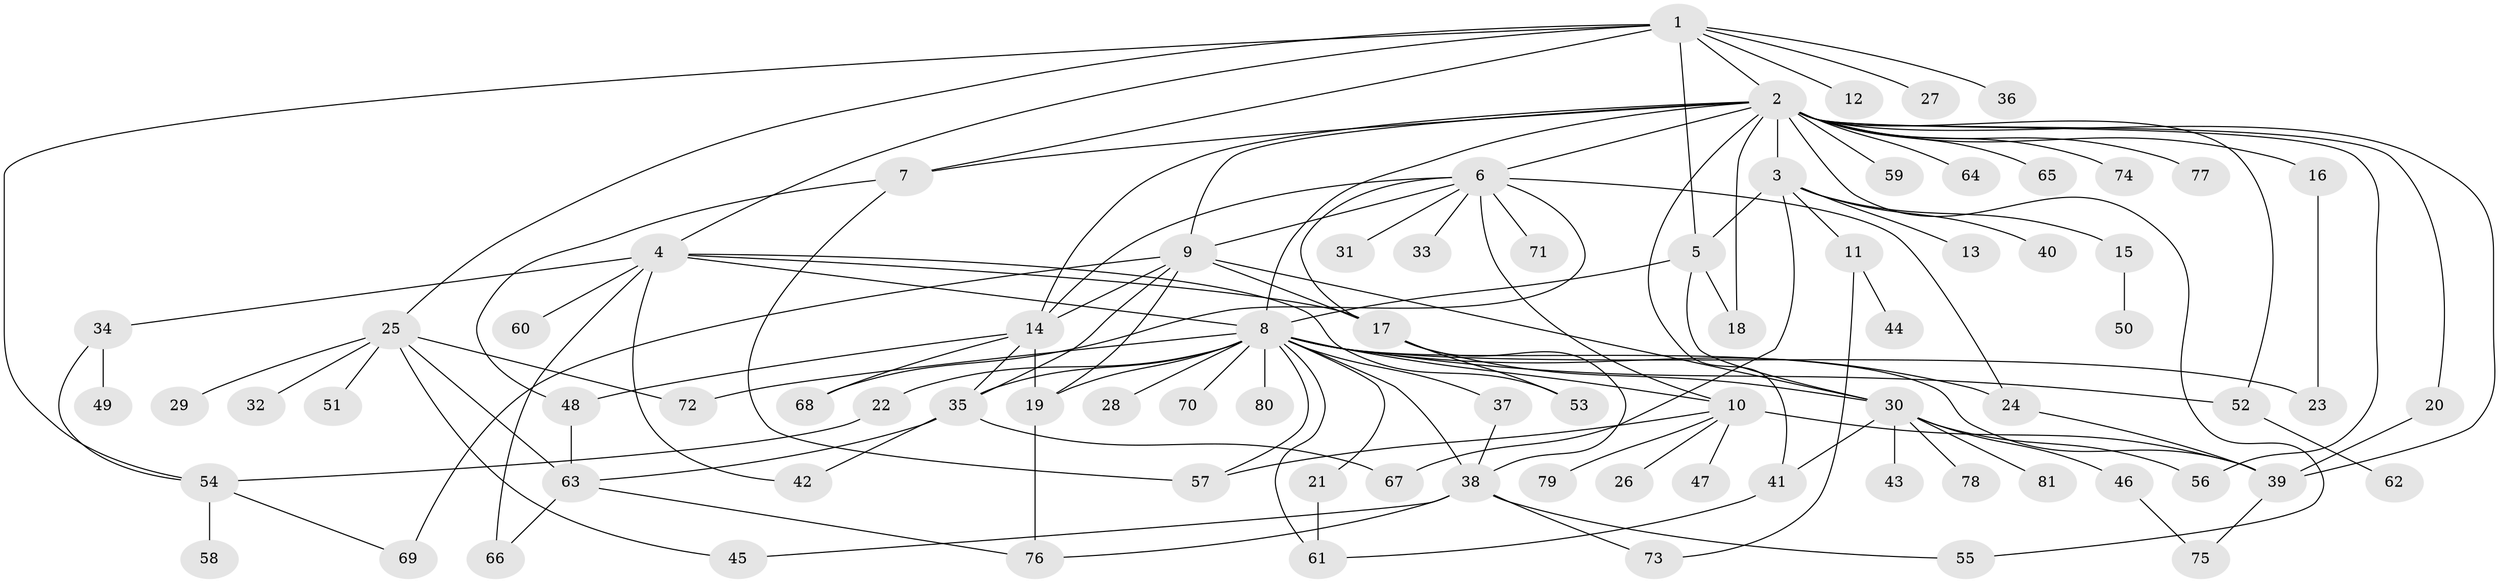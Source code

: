 // original degree distribution, {10: 0.007462686567164179, 21: 0.014925373134328358, 8: 0.03731343283582089, 2: 0.1865671641791045, 9: 0.014925373134328358, 5: 0.022388059701492536, 16: 0.007462686567164179, 4: 0.05223880597014925, 1: 0.48507462686567165, 3: 0.1417910447761194, 6: 0.022388059701492536, 11: 0.007462686567164179}
// Generated by graph-tools (version 1.1) at 2025/50/03/04/25 22:50:41]
// undirected, 81 vertices, 130 edges
graph export_dot {
  node [color=gray90,style=filled];
  1;
  2;
  3;
  4;
  5;
  6;
  7;
  8;
  9;
  10;
  11;
  12;
  13;
  14;
  15;
  16;
  17;
  18;
  19;
  20;
  21;
  22;
  23;
  24;
  25;
  26;
  27;
  28;
  29;
  30;
  31;
  32;
  33;
  34;
  35;
  36;
  37;
  38;
  39;
  40;
  41;
  42;
  43;
  44;
  45;
  46;
  47;
  48;
  49;
  50;
  51;
  52;
  53;
  54;
  55;
  56;
  57;
  58;
  59;
  60;
  61;
  62;
  63;
  64;
  65;
  66;
  67;
  68;
  69;
  70;
  71;
  72;
  73;
  74;
  75;
  76;
  77;
  78;
  79;
  80;
  81;
  1 -- 2 [weight=1.0];
  1 -- 4 [weight=1.0];
  1 -- 5 [weight=1.0];
  1 -- 7 [weight=1.0];
  1 -- 12 [weight=1.0];
  1 -- 25 [weight=1.0];
  1 -- 27 [weight=1.0];
  1 -- 36 [weight=1.0];
  1 -- 54 [weight=1.0];
  2 -- 3 [weight=1.0];
  2 -- 6 [weight=1.0];
  2 -- 7 [weight=1.0];
  2 -- 8 [weight=1.0];
  2 -- 9 [weight=1.0];
  2 -- 14 [weight=1.0];
  2 -- 16 [weight=1.0];
  2 -- 18 [weight=1.0];
  2 -- 20 [weight=1.0];
  2 -- 39 [weight=1.0];
  2 -- 41 [weight=1.0];
  2 -- 52 [weight=1.0];
  2 -- 55 [weight=1.0];
  2 -- 56 [weight=1.0];
  2 -- 59 [weight=1.0];
  2 -- 64 [weight=1.0];
  2 -- 65 [weight=1.0];
  2 -- 74 [weight=1.0];
  2 -- 77 [weight=1.0];
  3 -- 5 [weight=1.0];
  3 -- 11 [weight=1.0];
  3 -- 13 [weight=1.0];
  3 -- 15 [weight=1.0];
  3 -- 40 [weight=1.0];
  3 -- 67 [weight=1.0];
  4 -- 8 [weight=1.0];
  4 -- 17 [weight=1.0];
  4 -- 34 [weight=1.0];
  4 -- 42 [weight=1.0];
  4 -- 53 [weight=1.0];
  4 -- 60 [weight=1.0];
  4 -- 66 [weight=1.0];
  5 -- 8 [weight=1.0];
  5 -- 18 [weight=4.0];
  5 -- 30 [weight=1.0];
  6 -- 9 [weight=1.0];
  6 -- 10 [weight=2.0];
  6 -- 14 [weight=1.0];
  6 -- 17 [weight=1.0];
  6 -- 24 [weight=1.0];
  6 -- 31 [weight=1.0];
  6 -- 33 [weight=1.0];
  6 -- 68 [weight=1.0];
  6 -- 71 [weight=1.0];
  7 -- 48 [weight=1.0];
  7 -- 57 [weight=1.0];
  8 -- 10 [weight=1.0];
  8 -- 19 [weight=1.0];
  8 -- 21 [weight=1.0];
  8 -- 22 [weight=1.0];
  8 -- 23 [weight=1.0];
  8 -- 24 [weight=1.0];
  8 -- 28 [weight=1.0];
  8 -- 35 [weight=1.0];
  8 -- 37 [weight=1.0];
  8 -- 38 [weight=1.0];
  8 -- 39 [weight=1.0];
  8 -- 52 [weight=1.0];
  8 -- 57 [weight=1.0];
  8 -- 61 [weight=1.0];
  8 -- 70 [weight=1.0];
  8 -- 72 [weight=1.0];
  8 -- 80 [weight=1.0];
  9 -- 14 [weight=1.0];
  9 -- 17 [weight=8.0];
  9 -- 19 [weight=1.0];
  9 -- 30 [weight=1.0];
  9 -- 35 [weight=1.0];
  9 -- 69 [weight=1.0];
  10 -- 26 [weight=1.0];
  10 -- 39 [weight=1.0];
  10 -- 47 [weight=1.0];
  10 -- 57 [weight=1.0];
  10 -- 79 [weight=1.0];
  11 -- 44 [weight=1.0];
  11 -- 73 [weight=1.0];
  14 -- 19 [weight=1.0];
  14 -- 35 [weight=1.0];
  14 -- 48 [weight=1.0];
  14 -- 68 [weight=1.0];
  15 -- 50 [weight=1.0];
  16 -- 23 [weight=1.0];
  17 -- 30 [weight=2.0];
  17 -- 38 [weight=1.0];
  17 -- 53 [weight=1.0];
  19 -- 76 [weight=1.0];
  20 -- 39 [weight=2.0];
  21 -- 61 [weight=1.0];
  22 -- 54 [weight=1.0];
  24 -- 39 [weight=1.0];
  25 -- 29 [weight=1.0];
  25 -- 32 [weight=1.0];
  25 -- 45 [weight=1.0];
  25 -- 51 [weight=1.0];
  25 -- 63 [weight=1.0];
  25 -- 72 [weight=1.0];
  30 -- 41 [weight=1.0];
  30 -- 43 [weight=1.0];
  30 -- 46 [weight=1.0];
  30 -- 56 [weight=1.0];
  30 -- 78 [weight=1.0];
  30 -- 81 [weight=1.0];
  34 -- 49 [weight=1.0];
  34 -- 54 [weight=1.0];
  35 -- 42 [weight=1.0];
  35 -- 63 [weight=1.0];
  35 -- 67 [weight=1.0];
  37 -- 38 [weight=1.0];
  38 -- 45 [weight=1.0];
  38 -- 55 [weight=1.0];
  38 -- 73 [weight=1.0];
  38 -- 76 [weight=1.0];
  39 -- 75 [weight=1.0];
  41 -- 61 [weight=1.0];
  46 -- 75 [weight=1.0];
  48 -- 63 [weight=1.0];
  52 -- 62 [weight=1.0];
  54 -- 58 [weight=1.0];
  54 -- 69 [weight=1.0];
  63 -- 66 [weight=1.0];
  63 -- 76 [weight=1.0];
}
